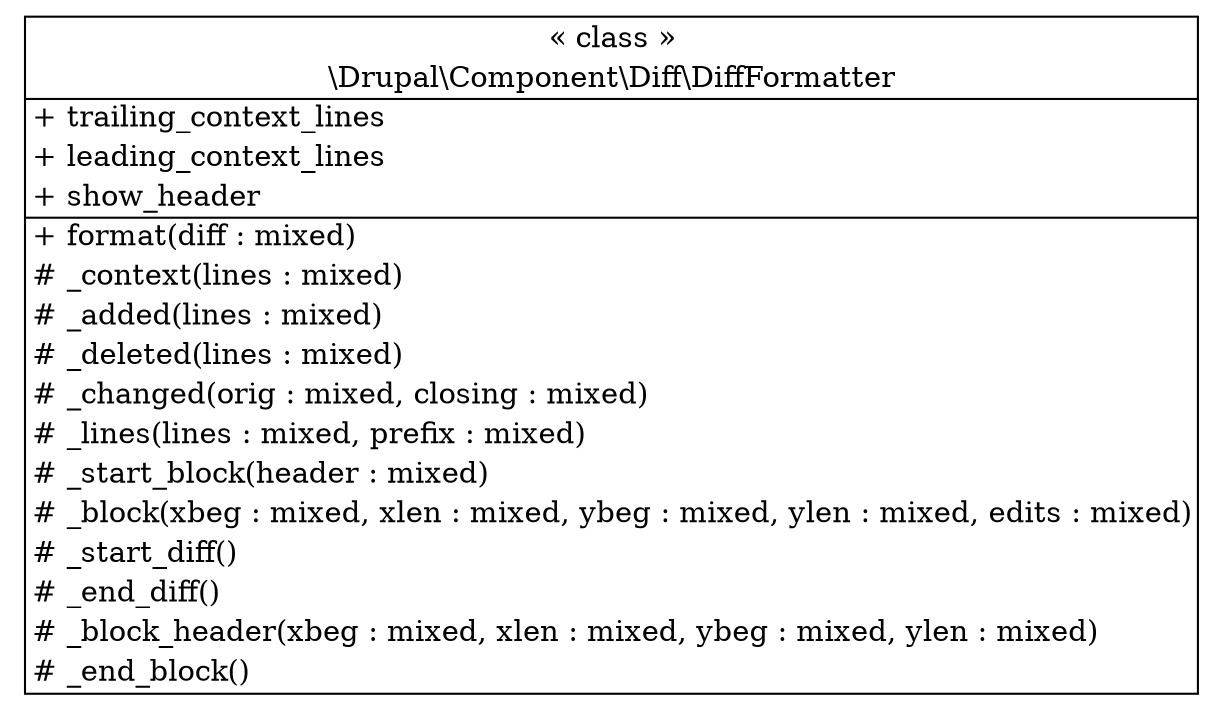 digraph "Class Diagram" {
  node [shape=plaintext]
  "\\Drupal\\Component\\Diff\\DiffFormatter" [
    label=<
<table border="1" cellpadding="2" cellspacing="0" cellborder="0">
<tr><td align="center">&laquo; class &raquo;</td></tr>
<tr><td align="center" title="class DiffFormatter">\\Drupal\\Component\\Diff\\DiffFormatter</td></tr><hr />
<tr><td align="left" title="public trailing_context_lines">+ trailing_context_lines</td></tr>
<tr><td align="left" title="public leading_context_lines">+ leading_context_lines</td></tr>
<tr><td align="left" title="public show_header">+ show_header</td></tr>
<hr />
<tr><td align="left" title="public format">+ format(diff : mixed)</td></tr>
<tr><td align="left" title="protected _context"># _context(lines : mixed)</td></tr>
<tr><td align="left" title="protected _added"># _added(lines : mixed)</td></tr>
<tr><td align="left" title="protected _deleted"># _deleted(lines : mixed)</td></tr>
<tr><td align="left" title="protected _changed"># _changed(orig : mixed, closing : mixed)</td></tr>
<tr><td align="left" title="protected _lines"># _lines(lines : mixed, prefix : mixed)</td></tr>
<tr><td align="left" title="protected _start_block"># _start_block(header : mixed)</td></tr>
<tr><td align="left" title="protected _block"># _block(xbeg : mixed, xlen : mixed, ybeg : mixed, ylen : mixed, edits : mixed)</td></tr>
<tr><td align="left" title="protected _start_diff"># _start_diff()</td></tr>
<tr><td align="left" title="protected _end_diff"># _end_diff()</td></tr>
<tr><td align="left" title="protected _block_header"># _block_header(xbeg : mixed, xlen : mixed, ybeg : mixed, ylen : mixed)</td></tr>
<tr><td align="left" title="protected _end_block"># _end_block()</td></tr>
</table>
  >
  ];
}